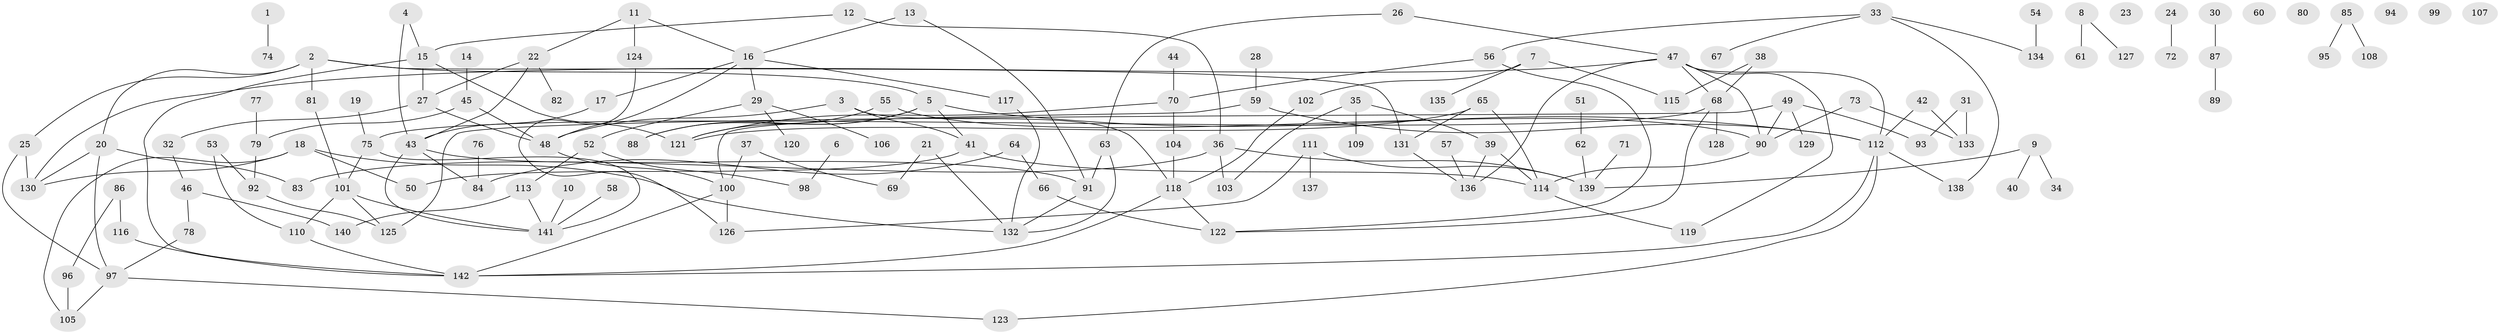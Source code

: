 // coarse degree distribution, {1: 0.2268041237113402, 5: 0.07216494845360824, 6: 0.030927835051546393, 10: 0.010309278350515464, 3: 0.15463917525773196, 2: 0.26804123711340205, 9: 0.030927835051546393, 4: 0.1134020618556701, 7: 0.010309278350515464, 0: 0.07216494845360824, 8: 0.010309278350515464}
// Generated by graph-tools (version 1.1) at 2025/41/03/06/25 10:41:21]
// undirected, 142 vertices, 180 edges
graph export_dot {
graph [start="1"]
  node [color=gray90,style=filled];
  1;
  2;
  3;
  4;
  5;
  6;
  7;
  8;
  9;
  10;
  11;
  12;
  13;
  14;
  15;
  16;
  17;
  18;
  19;
  20;
  21;
  22;
  23;
  24;
  25;
  26;
  27;
  28;
  29;
  30;
  31;
  32;
  33;
  34;
  35;
  36;
  37;
  38;
  39;
  40;
  41;
  42;
  43;
  44;
  45;
  46;
  47;
  48;
  49;
  50;
  51;
  52;
  53;
  54;
  55;
  56;
  57;
  58;
  59;
  60;
  61;
  62;
  63;
  64;
  65;
  66;
  67;
  68;
  69;
  70;
  71;
  72;
  73;
  74;
  75;
  76;
  77;
  78;
  79;
  80;
  81;
  82;
  83;
  84;
  85;
  86;
  87;
  88;
  89;
  90;
  91;
  92;
  93;
  94;
  95;
  96;
  97;
  98;
  99;
  100;
  101;
  102;
  103;
  104;
  105;
  106;
  107;
  108;
  109;
  110;
  111;
  112;
  113;
  114;
  115;
  116;
  117;
  118;
  119;
  120;
  121;
  122;
  123;
  124;
  125;
  126;
  127;
  128;
  129;
  130;
  131;
  132;
  133;
  134;
  135;
  136;
  137;
  138;
  139;
  140;
  141;
  142;
  1 -- 74;
  2 -- 5;
  2 -- 20;
  2 -- 25;
  2 -- 81;
  2 -- 131;
  3 -- 41;
  3 -- 48;
  3 -- 118;
  4 -- 15;
  4 -- 43;
  5 -- 41;
  5 -- 88;
  5 -- 112;
  5 -- 121;
  6 -- 98;
  7 -- 102;
  7 -- 115;
  7 -- 135;
  8 -- 61;
  8 -- 127;
  9 -- 34;
  9 -- 40;
  9 -- 139;
  10 -- 141;
  11 -- 16;
  11 -- 22;
  11 -- 124;
  12 -- 15;
  12 -- 36;
  13 -- 16;
  13 -- 91;
  14 -- 45;
  15 -- 27;
  15 -- 121;
  15 -- 142;
  16 -- 17;
  16 -- 29;
  16 -- 48;
  16 -- 117;
  17 -- 43;
  18 -- 50;
  18 -- 105;
  18 -- 130;
  18 -- 132;
  19 -- 75;
  20 -- 83;
  20 -- 97;
  20 -- 130;
  21 -- 69;
  21 -- 132;
  22 -- 27;
  22 -- 43;
  22 -- 82;
  24 -- 72;
  25 -- 97;
  25 -- 130;
  26 -- 47;
  26 -- 63;
  27 -- 32;
  27 -- 48;
  28 -- 59;
  29 -- 52;
  29 -- 106;
  29 -- 120;
  30 -- 87;
  31 -- 93;
  31 -- 133;
  32 -- 46;
  33 -- 56;
  33 -- 67;
  33 -- 134;
  33 -- 138;
  35 -- 39;
  35 -- 103;
  35 -- 109;
  36 -- 83;
  36 -- 103;
  36 -- 139;
  37 -- 69;
  37 -- 100;
  38 -- 68;
  38 -- 115;
  39 -- 114;
  39 -- 136;
  41 -- 50;
  41 -- 114;
  42 -- 112;
  42 -- 133;
  43 -- 84;
  43 -- 91;
  43 -- 141;
  44 -- 70;
  45 -- 48;
  45 -- 79;
  46 -- 78;
  46 -- 140;
  47 -- 68;
  47 -- 90;
  47 -- 112;
  47 -- 119;
  47 -- 130;
  47 -- 136;
  48 -- 100;
  49 -- 90;
  49 -- 93;
  49 -- 125;
  49 -- 129;
  51 -- 62;
  52 -- 98;
  52 -- 113;
  53 -- 92;
  53 -- 110;
  54 -- 134;
  55 -- 88;
  55 -- 90;
  56 -- 70;
  56 -- 122;
  57 -- 136;
  58 -- 141;
  59 -- 100;
  59 -- 112;
  62 -- 139;
  63 -- 91;
  63 -- 132;
  64 -- 66;
  64 -- 84;
  65 -- 114;
  65 -- 121;
  65 -- 131;
  66 -- 122;
  68 -- 75;
  68 -- 122;
  68 -- 128;
  70 -- 104;
  70 -- 121;
  71 -- 139;
  73 -- 90;
  73 -- 133;
  75 -- 101;
  75 -- 141;
  76 -- 84;
  77 -- 79;
  78 -- 97;
  79 -- 92;
  81 -- 101;
  85 -- 95;
  85 -- 108;
  86 -- 96;
  86 -- 116;
  87 -- 89;
  90 -- 114;
  91 -- 132;
  92 -- 125;
  96 -- 105;
  97 -- 105;
  97 -- 123;
  100 -- 126;
  100 -- 142;
  101 -- 110;
  101 -- 125;
  101 -- 141;
  102 -- 118;
  104 -- 118;
  110 -- 142;
  111 -- 126;
  111 -- 137;
  111 -- 139;
  112 -- 123;
  112 -- 138;
  112 -- 142;
  113 -- 140;
  113 -- 141;
  114 -- 119;
  116 -- 142;
  117 -- 132;
  118 -- 122;
  118 -- 142;
  124 -- 126;
  131 -- 136;
}
